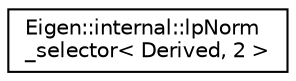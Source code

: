 digraph "Graphical Class Hierarchy"
{
  edge [fontname="Helvetica",fontsize="10",labelfontname="Helvetica",labelfontsize="10"];
  node [fontname="Helvetica",fontsize="10",shape=record];
  rankdir="LR";
  Node1 [label="Eigen::internal::lpNorm\l_selector\< Derived, 2 \>",height=0.2,width=0.4,color="black", fillcolor="white", style="filled",URL="$struct_eigen_1_1internal_1_1lp_norm__selector_3_01_derived_00_012_01_4.html"];
}

